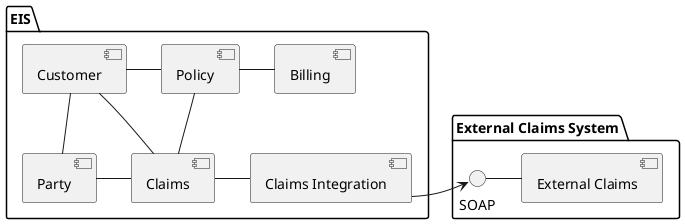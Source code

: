 @startuml

package "EIS" {
    [Claims Integration] as ci
    [Party] as party
    [Claims] as claims
    [Policy] as policy
    [Customer] as crm
    [Billing] as billing

crm - policy
crm -- party
party - claims
policy - claims
crm - claims
policy - billing
claims - ci

}

package "External Claims System" {
    SOAP - [External Claims]

    ci -> SOAP
}

@enduml